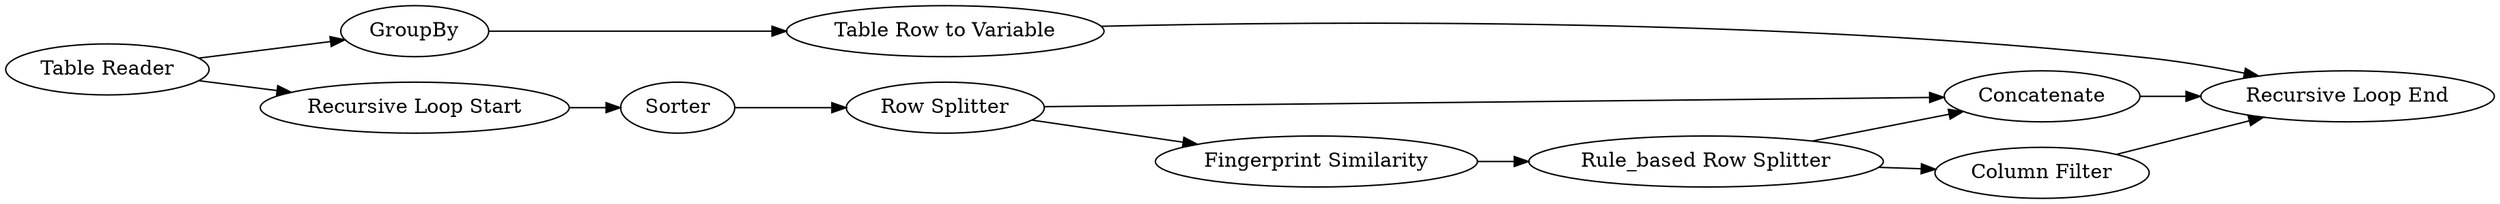 digraph {
	33 -> 34
	28 -> 32
	26 -> 29
	31 -> 24
	29 -> 30
	31 -> 33
	26 -> 27
	34 -> 30
	24 -> 25
	25 -> 26
	32 -> 30
	27 -> 28
	28 -> 29
	24 [label="Recursive Loop Start"]
	27 [label="Fingerprint Similarity"]
	30 [label="Recursive Loop End"]
	34 [label="Table Row to Variable"]
	29 [label=Concatenate]
	28 [label="Rule_based Row Splitter"]
	31 [label="Table Reader"]
	26 [label="Row Splitter"]
	25 [label=Sorter]
	33 [label=GroupBy]
	32 [label="Column Filter"]
	rankdir=LR
}
